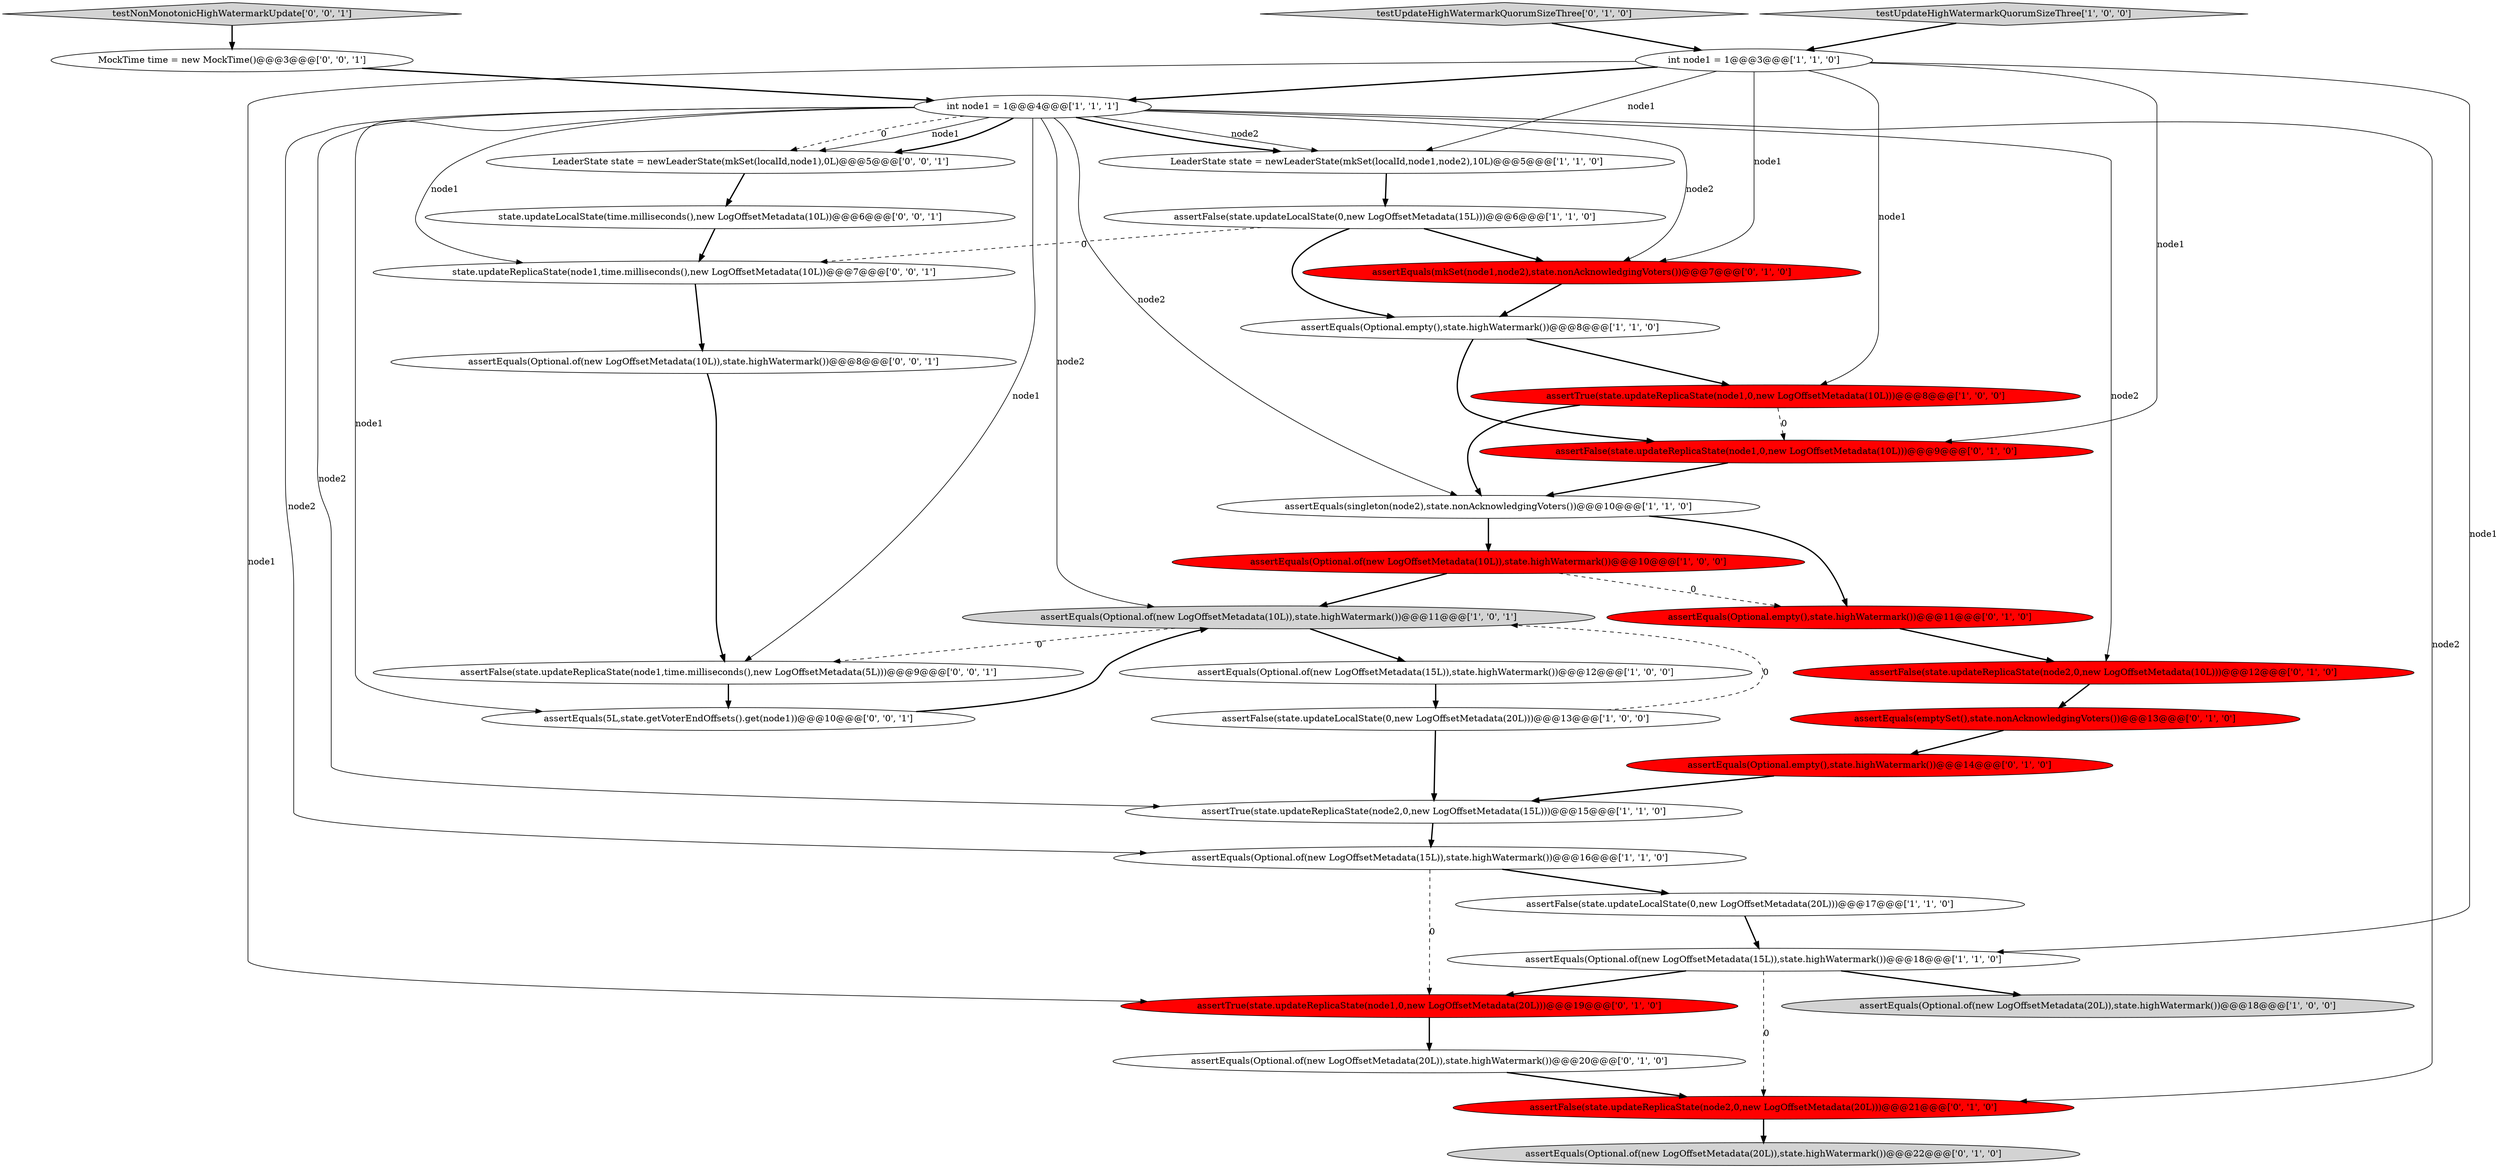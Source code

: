 digraph {
10 [style = filled, label = "LeaderState state = newLeaderState(mkSet(localId,node1,node2),10L)@@@5@@@['1', '1', '0']", fillcolor = white, shape = ellipse image = "AAA0AAABBB1BBB"];
26 [style = filled, label = "assertEquals(mkSet(node1,node2),state.nonAcknowledgingVoters())@@@7@@@['0', '1', '0']", fillcolor = red, shape = ellipse image = "AAA1AAABBB2BBB"];
33 [style = filled, label = "MockTime time = new MockTime()@@@3@@@['0', '0', '1']", fillcolor = white, shape = ellipse image = "AAA0AAABBB3BBB"];
24 [style = filled, label = "assertFalse(state.updateReplicaState(node2,0,new LogOffsetMetadata(10L)))@@@12@@@['0', '1', '0']", fillcolor = red, shape = ellipse image = "AAA1AAABBB2BBB"];
20 [style = filled, label = "assertFalse(state.updateReplicaState(node1,0,new LogOffsetMetadata(10L)))@@@9@@@['0', '1', '0']", fillcolor = red, shape = ellipse image = "AAA1AAABBB2BBB"];
18 [style = filled, label = "assertEquals(Optional.empty(),state.highWatermark())@@@14@@@['0', '1', '0']", fillcolor = red, shape = ellipse image = "AAA1AAABBB2BBB"];
9 [style = filled, label = "int node1 = 1@@@4@@@['1', '1', '1']", fillcolor = white, shape = ellipse image = "AAA0AAABBB1BBB"];
5 [style = filled, label = "int node1 = 1@@@3@@@['1', '1', '0']", fillcolor = white, shape = ellipse image = "AAA0AAABBB1BBB"];
35 [style = filled, label = "testNonMonotonicHighWatermarkUpdate['0', '0', '1']", fillcolor = lightgray, shape = diamond image = "AAA0AAABBB3BBB"];
27 [style = filled, label = "assertEquals(Optional.of(new LogOffsetMetadata(20L)),state.highWatermark())@@@20@@@['0', '1', '0']", fillcolor = white, shape = ellipse image = "AAA0AAABBB2BBB"];
2 [style = filled, label = "assertEquals(Optional.of(new LogOffsetMetadata(15L)),state.highWatermark())@@@12@@@['1', '0', '0']", fillcolor = white, shape = ellipse image = "AAA0AAABBB1BBB"];
28 [style = filled, label = "LeaderState state = newLeaderState(mkSet(localId,node1),0L)@@@5@@@['0', '0', '1']", fillcolor = white, shape = ellipse image = "AAA0AAABBB3BBB"];
4 [style = filled, label = "assertEquals(singleton(node2),state.nonAcknowledgingVoters())@@@10@@@['1', '1', '0']", fillcolor = white, shape = ellipse image = "AAA0AAABBB1BBB"];
23 [style = filled, label = "assertTrue(state.updateReplicaState(node1,0,new LogOffsetMetadata(20L)))@@@19@@@['0', '1', '0']", fillcolor = red, shape = ellipse image = "AAA1AAABBB2BBB"];
31 [style = filled, label = "state.updateReplicaState(node1,time.milliseconds(),new LogOffsetMetadata(10L))@@@7@@@['0', '0', '1']", fillcolor = white, shape = ellipse image = "AAA0AAABBB3BBB"];
6 [style = filled, label = "assertTrue(state.updateReplicaState(node2,0,new LogOffsetMetadata(15L)))@@@15@@@['1', '1', '0']", fillcolor = white, shape = ellipse image = "AAA0AAABBB1BBB"];
8 [style = filled, label = "testUpdateHighWatermarkQuorumSizeThree['1', '0', '0']", fillcolor = lightgray, shape = diamond image = "AAA0AAABBB1BBB"];
19 [style = filled, label = "assertEquals(Optional.empty(),state.highWatermark())@@@11@@@['0', '1', '0']", fillcolor = red, shape = ellipse image = "AAA1AAABBB2BBB"];
29 [style = filled, label = "assertEquals(Optional.of(new LogOffsetMetadata(10L)),state.highWatermark())@@@8@@@['0', '0', '1']", fillcolor = white, shape = ellipse image = "AAA0AAABBB3BBB"];
16 [style = filled, label = "assertEquals(Optional.of(new LogOffsetMetadata(15L)),state.highWatermark())@@@18@@@['1', '1', '0']", fillcolor = white, shape = ellipse image = "AAA0AAABBB1BBB"];
25 [style = filled, label = "assertEquals(emptySet(),state.nonAcknowledgingVoters())@@@13@@@['0', '1', '0']", fillcolor = red, shape = ellipse image = "AAA1AAABBB2BBB"];
14 [style = filled, label = "assertFalse(state.updateLocalState(0,new LogOffsetMetadata(15L)))@@@6@@@['1', '1', '0']", fillcolor = white, shape = ellipse image = "AAA0AAABBB1BBB"];
12 [style = filled, label = "assertFalse(state.updateLocalState(0,new LogOffsetMetadata(20L)))@@@13@@@['1', '0', '0']", fillcolor = white, shape = ellipse image = "AAA0AAABBB1BBB"];
0 [style = filled, label = "assertEquals(Optional.empty(),state.highWatermark())@@@8@@@['1', '1', '0']", fillcolor = white, shape = ellipse image = "AAA0AAABBB1BBB"];
21 [style = filled, label = "testUpdateHighWatermarkQuorumSizeThree['0', '1', '0']", fillcolor = lightgray, shape = diamond image = "AAA0AAABBB2BBB"];
15 [style = filled, label = "assertEquals(Optional.of(new LogOffsetMetadata(15L)),state.highWatermark())@@@16@@@['1', '1', '0']", fillcolor = white, shape = ellipse image = "AAA0AAABBB1BBB"];
7 [style = filled, label = "assertFalse(state.updateLocalState(0,new LogOffsetMetadata(20L)))@@@17@@@['1', '1', '0']", fillcolor = white, shape = ellipse image = "AAA0AAABBB1BBB"];
34 [style = filled, label = "assertEquals(5L,state.getVoterEndOffsets().get(node1))@@@10@@@['0', '0', '1']", fillcolor = white, shape = ellipse image = "AAA0AAABBB3BBB"];
22 [style = filled, label = "assertEquals(Optional.of(new LogOffsetMetadata(20L)),state.highWatermark())@@@22@@@['0', '1', '0']", fillcolor = lightgray, shape = ellipse image = "AAA0AAABBB2BBB"];
1 [style = filled, label = "assertEquals(Optional.of(new LogOffsetMetadata(10L)),state.highWatermark())@@@10@@@['1', '0', '0']", fillcolor = red, shape = ellipse image = "AAA1AAABBB1BBB"];
17 [style = filled, label = "assertFalse(state.updateReplicaState(node2,0,new LogOffsetMetadata(20L)))@@@21@@@['0', '1', '0']", fillcolor = red, shape = ellipse image = "AAA1AAABBB2BBB"];
11 [style = filled, label = "assertTrue(state.updateReplicaState(node1,0,new LogOffsetMetadata(10L)))@@@8@@@['1', '0', '0']", fillcolor = red, shape = ellipse image = "AAA1AAABBB1BBB"];
32 [style = filled, label = "state.updateLocalState(time.milliseconds(),new LogOffsetMetadata(10L))@@@6@@@['0', '0', '1']", fillcolor = white, shape = ellipse image = "AAA0AAABBB3BBB"];
3 [style = filled, label = "assertEquals(Optional.of(new LogOffsetMetadata(20L)),state.highWatermark())@@@18@@@['1', '0', '0']", fillcolor = lightgray, shape = ellipse image = "AAA0AAABBB1BBB"];
13 [style = filled, label = "assertEquals(Optional.of(new LogOffsetMetadata(10L)),state.highWatermark())@@@11@@@['1', '0', '1']", fillcolor = lightgray, shape = ellipse image = "AAA0AAABBB1BBB"];
30 [style = filled, label = "assertFalse(state.updateReplicaState(node1,time.milliseconds(),new LogOffsetMetadata(5L)))@@@9@@@['0', '0', '1']", fillcolor = white, shape = ellipse image = "AAA0AAABBB3BBB"];
9->31 [style = solid, label="node1"];
16->3 [style = bold, label=""];
15->23 [style = dashed, label="0"];
11->20 [style = dashed, label="0"];
15->7 [style = bold, label=""];
5->9 [style = bold, label=""];
23->27 [style = bold, label=""];
29->30 [style = bold, label=""];
10->14 [style = bold, label=""];
9->10 [style = solid, label="node2"];
9->6 [style = solid, label="node2"];
11->4 [style = bold, label=""];
34->13 [style = bold, label=""];
4->19 [style = bold, label=""];
25->18 [style = bold, label=""];
35->33 [style = bold, label=""];
1->19 [style = dashed, label="0"];
9->28 [style = dashed, label="0"];
0->11 [style = bold, label=""];
31->29 [style = bold, label=""];
9->28 [style = solid, label="node1"];
30->34 [style = bold, label=""];
16->23 [style = bold, label=""];
9->10 [style = bold, label=""];
17->22 [style = bold, label=""];
33->9 [style = bold, label=""];
12->6 [style = bold, label=""];
9->26 [style = solid, label="node2"];
1->13 [style = bold, label=""];
6->15 [style = bold, label=""];
2->12 [style = bold, label=""];
20->4 [style = bold, label=""];
28->32 [style = bold, label=""];
19->24 [style = bold, label=""];
9->34 [style = solid, label="node1"];
9->28 [style = bold, label=""];
14->26 [style = bold, label=""];
21->5 [style = bold, label=""];
5->10 [style = solid, label="node1"];
26->0 [style = bold, label=""];
9->17 [style = solid, label="node2"];
9->13 [style = solid, label="node2"];
9->30 [style = solid, label="node1"];
14->0 [style = bold, label=""];
8->5 [style = bold, label=""];
5->16 [style = solid, label="node1"];
18->6 [style = bold, label=""];
9->4 [style = solid, label="node2"];
24->25 [style = bold, label=""];
7->16 [style = bold, label=""];
27->17 [style = bold, label=""];
9->15 [style = solid, label="node2"];
0->20 [style = bold, label=""];
4->1 [style = bold, label=""];
5->11 [style = solid, label="node1"];
12->13 [style = dashed, label="0"];
5->26 [style = solid, label="node1"];
16->17 [style = dashed, label="0"];
5->23 [style = solid, label="node1"];
13->30 [style = dashed, label="0"];
32->31 [style = bold, label=""];
9->24 [style = solid, label="node2"];
13->2 [style = bold, label=""];
5->20 [style = solid, label="node1"];
14->31 [style = dashed, label="0"];
}
